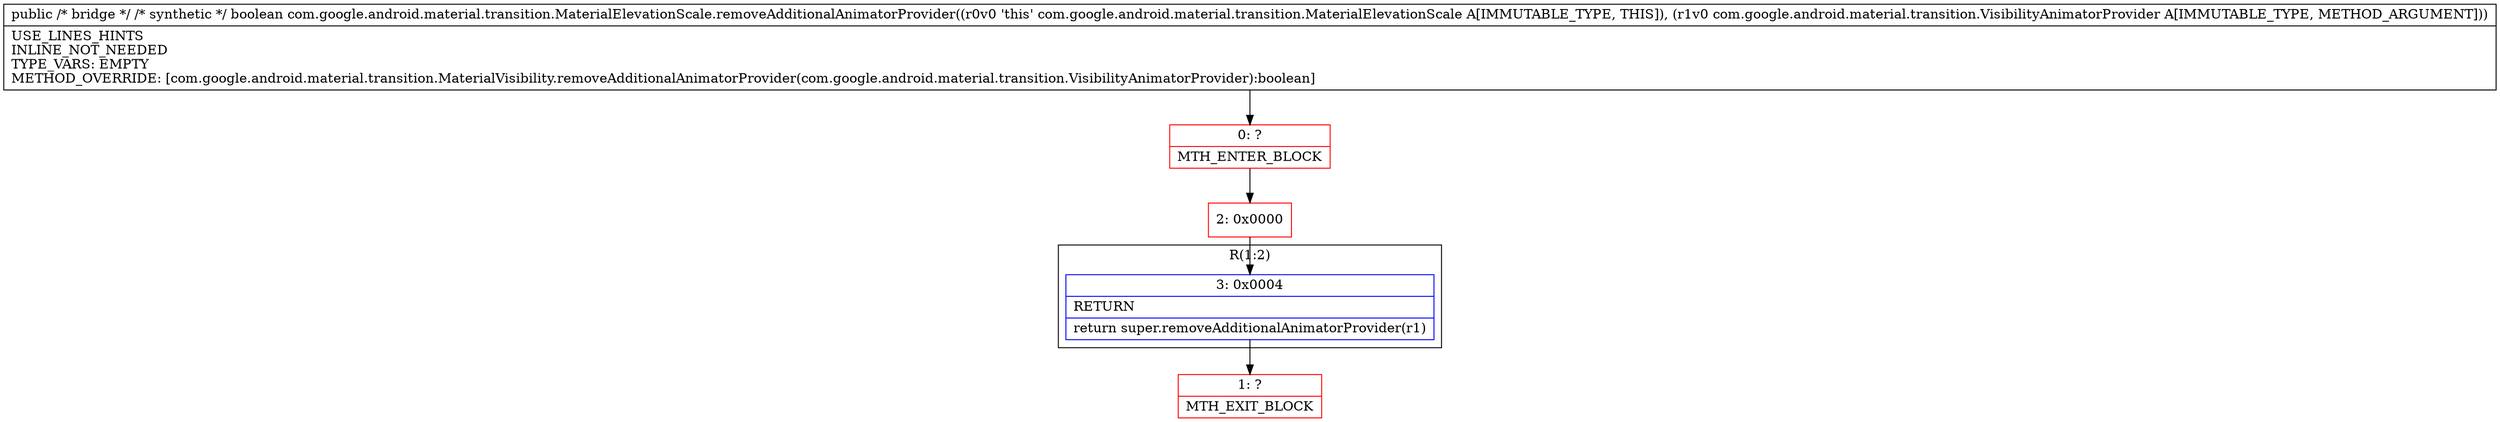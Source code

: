 digraph "CFG forcom.google.android.material.transition.MaterialElevationScale.removeAdditionalAnimatorProvider(Lcom\/google\/android\/material\/transition\/VisibilityAnimatorProvider;)Z" {
subgraph cluster_Region_574819023 {
label = "R(1:2)";
node [shape=record,color=blue];
Node_3 [shape=record,label="{3\:\ 0x0004|RETURN\l|return super.removeAdditionalAnimatorProvider(r1)\l}"];
}
Node_0 [shape=record,color=red,label="{0\:\ ?|MTH_ENTER_BLOCK\l}"];
Node_2 [shape=record,color=red,label="{2\:\ 0x0000}"];
Node_1 [shape=record,color=red,label="{1\:\ ?|MTH_EXIT_BLOCK\l}"];
MethodNode[shape=record,label="{public \/* bridge *\/ \/* synthetic *\/ boolean com.google.android.material.transition.MaterialElevationScale.removeAdditionalAnimatorProvider((r0v0 'this' com.google.android.material.transition.MaterialElevationScale A[IMMUTABLE_TYPE, THIS]), (r1v0 com.google.android.material.transition.VisibilityAnimatorProvider A[IMMUTABLE_TYPE, METHOD_ARGUMENT]))  | USE_LINES_HINTS\lINLINE_NOT_NEEDED\lTYPE_VARS: EMPTY\lMETHOD_OVERRIDE: [com.google.android.material.transition.MaterialVisibility.removeAdditionalAnimatorProvider(com.google.android.material.transition.VisibilityAnimatorProvider):boolean]\l}"];
MethodNode -> Node_0;Node_3 -> Node_1;
Node_0 -> Node_2;
Node_2 -> Node_3;
}

